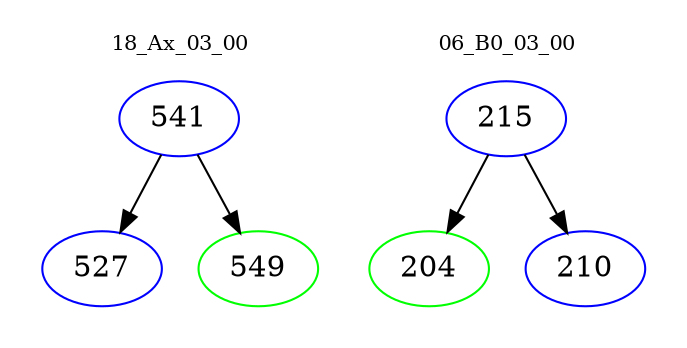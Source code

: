 digraph{
subgraph cluster_0 {
color = white
label = "18_Ax_03_00";
fontsize=10;
T0_541 [label="541", color="blue"]
T0_541 -> T0_527 [color="black"]
T0_527 [label="527", color="blue"]
T0_541 -> T0_549 [color="black"]
T0_549 [label="549", color="green"]
}
subgraph cluster_1 {
color = white
label = "06_B0_03_00";
fontsize=10;
T1_215 [label="215", color="blue"]
T1_215 -> T1_204 [color="black"]
T1_204 [label="204", color="green"]
T1_215 -> T1_210 [color="black"]
T1_210 [label="210", color="blue"]
}
}
